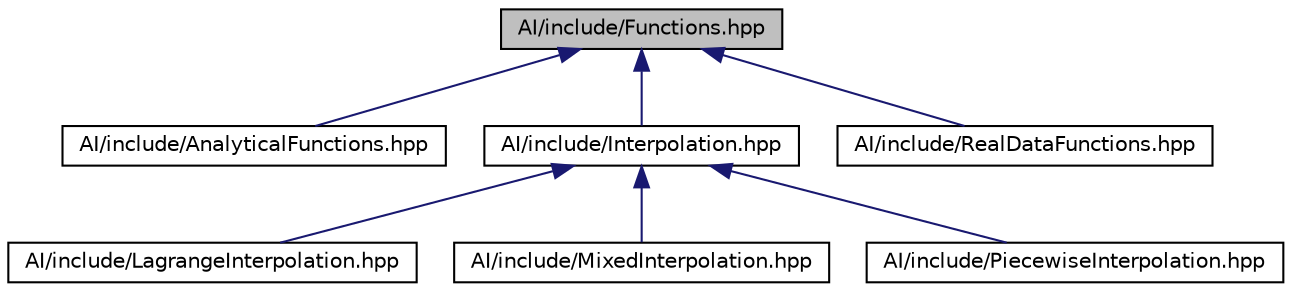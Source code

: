 digraph "AI/include/Functions.hpp"
{
  edge [fontname="Helvetica",fontsize="10",labelfontname="Helvetica",labelfontsize="10"];
  node [fontname="Helvetica",fontsize="10",shape=record];
  Node1 [label="AI/include/Functions.hpp",height=0.2,width=0.4,color="black", fillcolor="grey75", style="filled", fontcolor="black"];
  Node1 -> Node2 [dir="back",color="midnightblue",fontsize="10",style="solid",fontname="Helvetica"];
  Node2 [label="AI/include/AnalyticalFunctions.hpp",height=0.2,width=0.4,color="black", fillcolor="white", style="filled",URL="$_analytical_functions_8hpp.html",tooltip="Classe dérivée de Functions: implémente des exemples de fonctions analytiques. Permet de valider la m..."];
  Node1 -> Node3 [dir="back",color="midnightblue",fontsize="10",style="solid",fontname="Helvetica"];
  Node3 [label="AI/include/Interpolation.hpp",height=0.2,width=0.4,color="black", fillcolor="white", style="filled",URL="$_interpolation_8hpp.html",tooltip="Classe générique abstraite qui implémente l&#39;algorithme d&#39;interpolation adaptative. "];
  Node3 -> Node4 [dir="back",color="midnightblue",fontsize="10",style="solid",fontname="Helvetica"];
  Node4 [label="AI/include/LagrangeInterpolation.hpp",height=0.2,width=0.4,color="black", fillcolor="white", style="filled",URL="$_lagrange_interpolation_8hpp.html",tooltip="Classe dérivée de Interpolation<int>: interpolation utilisant des polynomes de Lagrange définis globa..."];
  Node3 -> Node5 [dir="back",color="midnightblue",fontsize="10",style="solid",fontname="Helvetica"];
  Node5 [label="AI/include/MixedInterpolation.hpp",height=0.2,width=0.4,color="black", fillcolor="white", style="filled",URL="$_mixed_interpolation_8hpp.html",tooltip="Classe dérivée de Interpolation<string>: interpolation utilisant une combinaison des deux versions (L..."];
  Node3 -> Node6 [dir="back",color="midnightblue",fontsize="10",style="solid",fontname="Helvetica"];
  Node6 [label="AI/include/PiecewiseInterpolation.hpp",height=0.2,width=0.4,color="black", fillcolor="white", style="filled",URL="$_piecewise_interpolation_8hpp.html",tooltip="Classe dérivée de Interpolation<string>: interpolation utilisant des fonctions définies par morceaux ..."];
  Node1 -> Node7 [dir="back",color="midnightblue",fontsize="10",style="solid",fontname="Helvetica"];
  Node7 [label="AI/include/RealDataFunctions.hpp",height=0.2,width=0.4,color="black", fillcolor="white", style="filled",URL="$_real_data_functions_8hpp.html",tooltip="Classe dérivée de Functions: pour approcher des fonctions présentées sous forme de données réelles..."];
}
